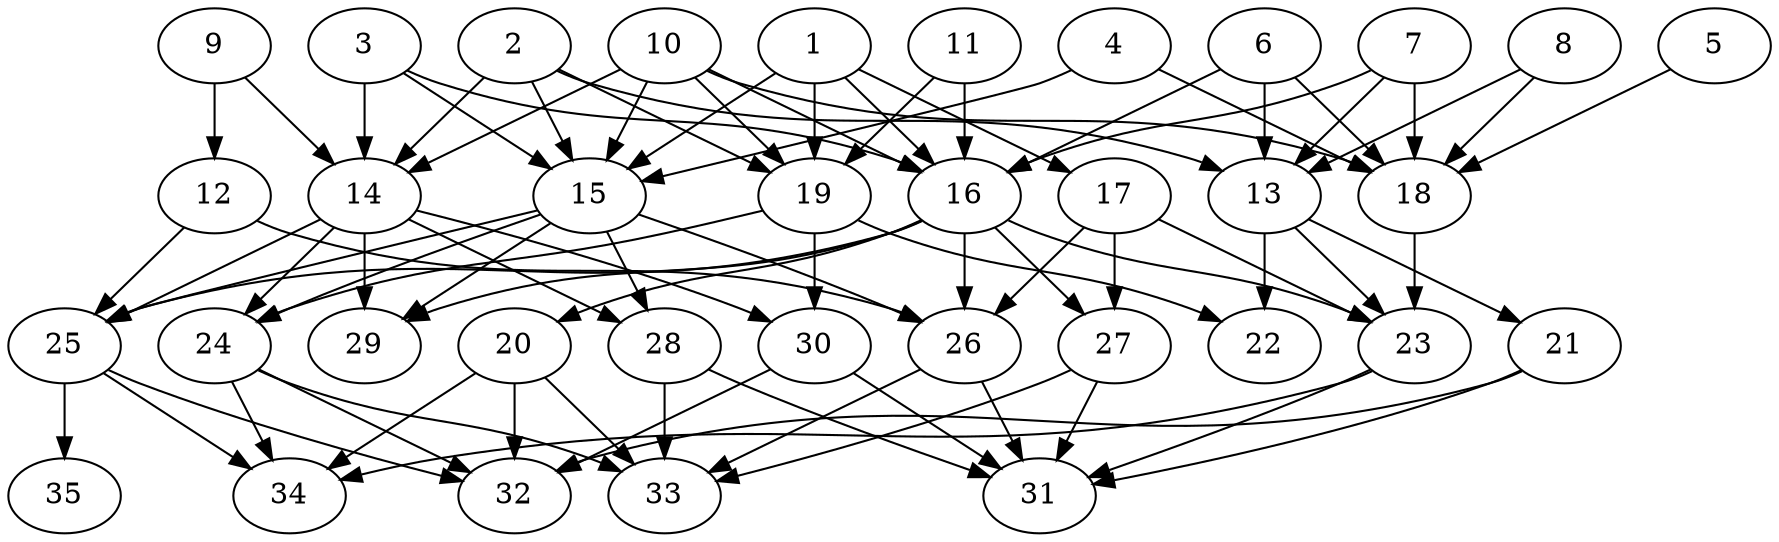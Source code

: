 // DAG automatically generated by daggen at Thu Oct  3 14:05:37 2019
// ./daggen --dot -n 35 --ccr 0.3 --fat 0.7 --regular 0.7 --density 0.5 --mindata 5242880 --maxdata 52428800 
digraph G {
  1 [size="91921067", alpha="0.11", expect_size="27576320"] 
  1 -> 15 [size ="27576320"]
  1 -> 16 [size ="27576320"]
  1 -> 17 [size ="27576320"]
  1 -> 19 [size ="27576320"]
  2 [size="24326827", alpha="0.18", expect_size="7298048"] 
  2 -> 13 [size ="7298048"]
  2 -> 14 [size ="7298048"]
  2 -> 15 [size ="7298048"]
  2 -> 19 [size ="7298048"]
  3 [size="117985280", alpha="0.11", expect_size="35395584"] 
  3 -> 14 [size ="35395584"]
  3 -> 15 [size ="35395584"]
  3 -> 16 [size ="35395584"]
  4 [size="39007573", alpha="0.18", expect_size="11702272"] 
  4 -> 15 [size ="11702272"]
  4 -> 18 [size ="11702272"]
  5 [size="118562133", alpha="0.06", expect_size="35568640"] 
  5 -> 18 [size ="35568640"]
  6 [size="27252053", alpha="0.01", expect_size="8175616"] 
  6 -> 13 [size ="8175616"]
  6 -> 16 [size ="8175616"]
  6 -> 18 [size ="8175616"]
  7 [size="145981440", alpha="0.08", expect_size="43794432"] 
  7 -> 13 [size ="43794432"]
  7 -> 16 [size ="43794432"]
  7 -> 18 [size ="43794432"]
  8 [size="112168960", alpha="0.12", expect_size="33650688"] 
  8 -> 13 [size ="33650688"]
  8 -> 18 [size ="33650688"]
  9 [size="124224853", alpha="0.14", expect_size="37267456"] 
  9 -> 12 [size ="37267456"]
  9 -> 14 [size ="37267456"]
  10 [size="37969920", alpha="0.03", expect_size="11390976"] 
  10 -> 14 [size ="11390976"]
  10 -> 15 [size ="11390976"]
  10 -> 16 [size ="11390976"]
  10 -> 18 [size ="11390976"]
  10 -> 19 [size ="11390976"]
  11 [size="122705920", alpha="0.14", expect_size="36811776"] 
  11 -> 16 [size ="36811776"]
  11 -> 19 [size ="36811776"]
  12 [size="48097280", alpha="0.02", expect_size="14429184"] 
  12 -> 25 [size ="14429184"]
  12 -> 26 [size ="14429184"]
  13 [size="28907520", alpha="0.02", expect_size="8672256"] 
  13 -> 21 [size ="8672256"]
  13 -> 22 [size ="8672256"]
  13 -> 23 [size ="8672256"]
  14 [size="116947627", alpha="0.19", expect_size="35084288"] 
  14 -> 24 [size ="35084288"]
  14 -> 25 [size ="35084288"]
  14 -> 28 [size ="35084288"]
  14 -> 29 [size ="35084288"]
  14 -> 30 [size ="35084288"]
  15 [size="102089387", alpha="0.11", expect_size="30626816"] 
  15 -> 24 [size ="30626816"]
  15 -> 25 [size ="30626816"]
  15 -> 26 [size ="30626816"]
  15 -> 28 [size ="30626816"]
  15 -> 29 [size ="30626816"]
  16 [size="152681813", alpha="0.10", expect_size="45804544"] 
  16 -> 20 [size ="45804544"]
  16 -> 23 [size ="45804544"]
  16 -> 25 [size ="45804544"]
  16 -> 26 [size ="45804544"]
  16 -> 27 [size ="45804544"]
  16 -> 29 [size ="45804544"]
  17 [size="163843413", alpha="0.15", expect_size="49153024"] 
  17 -> 23 [size ="49153024"]
  17 -> 26 [size ="49153024"]
  17 -> 27 [size ="49153024"]
  18 [size="72407040", alpha="0.20", expect_size="21722112"] 
  18 -> 23 [size ="21722112"]
  19 [size="166843733", alpha="0.10", expect_size="50053120"] 
  19 -> 22 [size ="50053120"]
  19 -> 24 [size ="50053120"]
  19 -> 30 [size ="50053120"]
  20 [size="116360533", alpha="0.02", expect_size="34908160"] 
  20 -> 32 [size ="34908160"]
  20 -> 33 [size ="34908160"]
  20 -> 34 [size ="34908160"]
  21 [size="141294933", alpha="0.03", expect_size="42388480"] 
  21 -> 31 [size ="42388480"]
  21 -> 32 [size ="42388480"]
  22 [size="96092160", alpha="0.05", expect_size="28827648"] 
  23 [size="112506880", alpha="0.00", expect_size="33752064"] 
  23 -> 31 [size ="33752064"]
  23 -> 34 [size ="33752064"]
  24 [size="125395627", alpha="0.18", expect_size="37618688"] 
  24 -> 32 [size ="37618688"]
  24 -> 33 [size ="37618688"]
  24 -> 34 [size ="37618688"]
  25 [size="119299413", alpha="0.08", expect_size="35789824"] 
  25 -> 32 [size ="35789824"]
  25 -> 34 [size ="35789824"]
  25 -> 35 [size ="35789824"]
  26 [size="45400747", alpha="0.00", expect_size="13620224"] 
  26 -> 31 [size ="13620224"]
  26 -> 33 [size ="13620224"]
  27 [size="124972373", alpha="0.08", expect_size="37491712"] 
  27 -> 31 [size ="37491712"]
  27 -> 33 [size ="37491712"]
  28 [size="86456320", alpha="0.08", expect_size="25936896"] 
  28 -> 31 [size ="25936896"]
  28 -> 33 [size ="25936896"]
  29 [size="85835093", alpha="0.02", expect_size="25750528"] 
  30 [size="165942613", alpha="0.18", expect_size="49782784"] 
  30 -> 31 [size ="49782784"]
  30 -> 32 [size ="49782784"]
  31 [size="24132267", alpha="0.08", expect_size="7239680"] 
  32 [size="49421653", alpha="0.02", expect_size="14826496"] 
  33 [size="91378347", alpha="0.17", expect_size="27413504"] 
  34 [size="93224960", alpha="0.04", expect_size="27967488"] 
  35 [size="76496213", alpha="0.03", expect_size="22948864"] 
}
